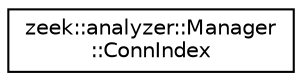 digraph "Graphical Class Hierarchy"
{
 // LATEX_PDF_SIZE
  edge [fontname="Helvetica",fontsize="10",labelfontname="Helvetica",labelfontsize="10"];
  node [fontname="Helvetica",fontsize="10",shape=record];
  rankdir="LR";
  Node0 [label="zeek::analyzer::Manager\l::ConnIndex",height=0.2,width=0.4,color="black", fillcolor="white", style="filled",URL="$da/dc7/structzeek_1_1analyzer_1_1Manager_1_1ConnIndex.html",tooltip=" "];
}
